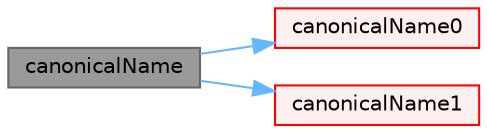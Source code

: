 digraph "canonicalName"
{
 // LATEX_PDF_SIZE
  bgcolor="transparent";
  edge [fontname=Helvetica,fontsize=10,labelfontname=Helvetica,labelfontsize=10];
  node [fontname=Helvetica,fontsize=10,shape=box,height=0.2,width=0.4];
  rankdir="LR";
  Node1 [id="Node000001",label="canonicalName",height=0.2,width=0.4,color="gray40", fillcolor="grey60", style="filled", fontcolor="black",tooltip=" "];
  Node1 -> Node2 [id="edge1_Node000001_Node000002",color="steelblue1",style="solid",tooltip=" "];
  Node2 [id="Node000002",label="canonicalName0",height=0.2,width=0.4,color="red", fillcolor="#FFF0F0", style="filled",URL="$classFoam_1_1ccm_1_1interfaceEntry.html#a9bce396e58ab440029622c0daa8ac2b8",tooltip=" "];
  Node1 -> Node4 [id="edge2_Node000001_Node000004",color="steelblue1",style="solid",tooltip=" "];
  Node4 [id="Node000004",label="canonicalName1",height=0.2,width=0.4,color="red", fillcolor="#FFF0F0", style="filled",URL="$classFoam_1_1ccm_1_1interfaceEntry.html#ad6df9dd14f45060c797a5131e5e51b05",tooltip=" "];
}
